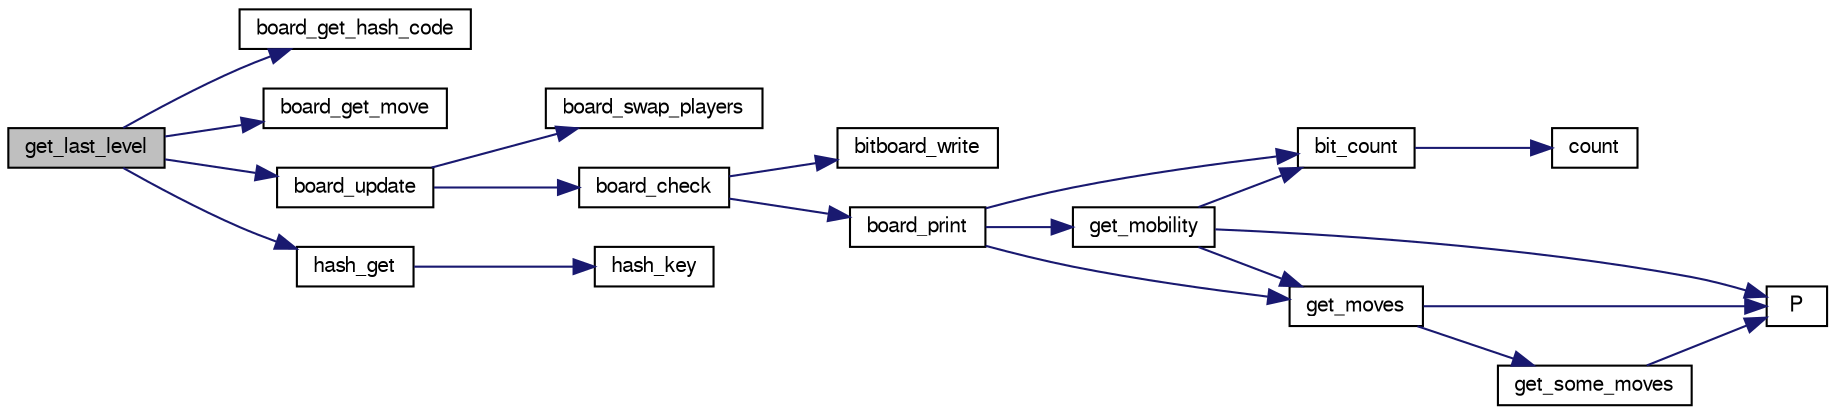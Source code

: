 digraph "get_last_level"
{
 // LATEX_PDF_SIZE
  bgcolor="transparent";
  edge [fontname="FreeSans",fontsize="10",labelfontname="FreeSans",labelfontsize="10"];
  node [fontname="FreeSans",fontsize="10",shape=record];
  rankdir="LR";
  Node1 [label="get_last_level",height=0.2,width=0.4,color="black", fillcolor="grey75", style="filled", fontcolor="black",tooltip="Retrieve the last level of the search."];
  Node1 -> Node2 [color="midnightblue",fontsize="10",style="solid",fontname="FreeSans"];
  Node2 [label="board_get_hash_code",height=0.2,width=0.4,color="black",URL="$board_8c.html#a0e6cff6e714bcb714e2b9b2d7b9fbec6",tooltip="Compute a hash code."];
  Node1 -> Node3 [color="midnightblue",fontsize="10",style="solid",fontname="FreeSans"];
  Node3 [label="board_get_move",height=0.2,width=0.4,color="black",URL="$board_8c.html#a3b5748c109770fe228ea15b562c0f113",tooltip="Compute a move."];
  Node1 -> Node4 [color="midnightblue",fontsize="10",style="solid",fontname="FreeSans"];
  Node4 [label="board_update",height=0.2,width=0.4,color="black",URL="$board_8c.html#a2d24dea46d67d71b1d9fe9f515d8d675",tooltip="Update a board."];
  Node4 -> Node5 [color="midnightblue",fontsize="10",style="solid",fontname="FreeSans"];
  Node5 [label="board_check",height=0.2,width=0.4,color="black",URL="$board_8c.html#a849436f17b60e89ed91f8e5013ed9d04",tooltip="Check board consistency."];
  Node5 -> Node6 [color="midnightblue",fontsize="10",style="solid",fontname="FreeSans"];
  Node6 [label="bitboard_write",height=0.2,width=0.4,color="black",URL="$bit_8c.html#a519b18f67de9b8edbd98f687a13b45f5",tooltip="Print an unsigned long long as a board."];
  Node5 -> Node7 [color="midnightblue",fontsize="10",style="solid",fontname="FreeSans"];
  Node7 [label="board_print",height=0.2,width=0.4,color="black",URL="$board_8c.html#a27ccb92684d9e7194eeb3bc34311ad55",tooltip="Print out the board."];
  Node7 -> Node8 [color="midnightblue",fontsize="10",style="solid",fontname="FreeSans"];
  Node8 [label="bit_count",height=0.2,width=0.4,color="black",URL="$bit_8c.html#a830fec0a90989da1f1900ff609b92167",tooltip="Count the number of bits set to one in an unsigned long long."];
  Node8 -> Node9 [color="midnightblue",fontsize="10",style="solid",fontname="FreeSans"];
  Node9 [label="count",height=0.2,width=0.4,color="black",URL="$generate__flip_8c.html#a1a1d6a2cdbded5c35040f6555e948770",tooltip=" "];
  Node7 -> Node10 [color="midnightblue",fontsize="10",style="solid",fontname="FreeSans"];
  Node10 [label="get_mobility",height=0.2,width=0.4,color="black",URL="$board_8c.html#a7509639c4e49c56fe83b3d978580ed42",tooltip="Count legal moves."];
  Node10 -> Node8 [color="midnightblue",fontsize="10",style="solid",fontname="FreeSans"];
  Node10 -> Node11 [color="midnightblue",fontsize="10",style="solid",fontname="FreeSans"];
  Node11 [label="get_moves",height=0.2,width=0.4,color="black",URL="$board_8c.html#a7610dc936a6aea22b3c5e162f722a7a1",tooltip="Get legal moves."];
  Node11 -> Node12 [color="midnightblue",fontsize="10",style="solid",fontname="FreeSans"];
  Node12 [label="get_some_moves",height=0.2,width=0.4,color="black",URL="$board_8c.html#a5db071e3e4d26a0b7d6425bb6333dd7f",tooltip="Get a part of the moves."];
  Node12 -> Node13 [color="midnightblue",fontsize="10",style="solid",fontname="FreeSans"];
  Node13 [label="P",height=0.2,width=0.4,color="black",URL="$generate__flip_8c.html#a11481f01e169aee1117c83a352c22222",tooltip=" "];
  Node11 -> Node13 [color="midnightblue",fontsize="10",style="solid",fontname="FreeSans"];
  Node10 -> Node13 [color="midnightblue",fontsize="10",style="solid",fontname="FreeSans"];
  Node7 -> Node11 [color="midnightblue",fontsize="10",style="solid",fontname="FreeSans"];
  Node4 -> Node14 [color="midnightblue",fontsize="10",style="solid",fontname="FreeSans"];
  Node14 [label="board_swap_players",height=0.2,width=0.4,color="black",URL="$board_8c.html#a4d389fb0245969a39744349230ce7703",tooltip="Swap players."];
  Node1 -> Node15 [color="midnightblue",fontsize="10",style="solid",fontname="FreeSans"];
  Node15 [label="hash_get",height=0.2,width=0.4,color="black",URL="$hash-lock-free_8c.html#a6f54ce833279fec9ac110dcce45565ad",tooltip="Find an hash table entry according to the evaluated board hash codes."];
  Node15 -> Node16 [color="midnightblue",fontsize="10",style="solid",fontname="FreeSans"];
  Node16 [label="hash_key",height=0.2,width=0.4,color="black",URL="$hash-lock-free_8c.html#aeafd0b4e6665b357afcff5dd30723c15",tooltip="Transform hash data into a 64 bits key."];
}
